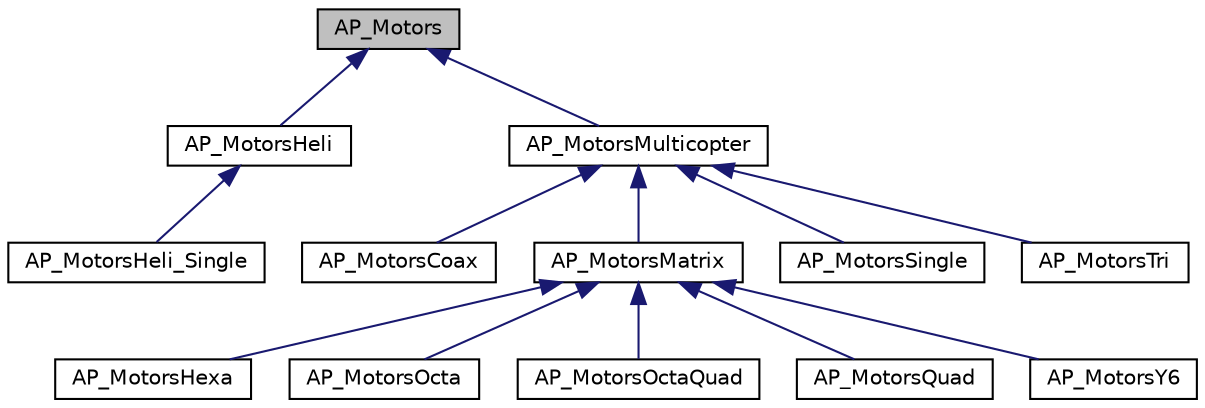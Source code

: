 digraph "AP_Motors"
{
 // INTERACTIVE_SVG=YES
  edge [fontname="Helvetica",fontsize="10",labelfontname="Helvetica",labelfontsize="10"];
  node [fontname="Helvetica",fontsize="10",shape=record];
  Node1 [label="AP_Motors",height=0.2,width=0.4,color="black", fillcolor="grey75", style="filled", fontcolor="black"];
  Node1 -> Node2 [dir="back",color="midnightblue",fontsize="10",style="solid",fontname="Helvetica"];
  Node2 [label="AP_MotorsHeli",height=0.2,width=0.4,color="black", fillcolor="white", style="filled",URL="$classAP__MotorsHeli.html"];
  Node2 -> Node3 [dir="back",color="midnightblue",fontsize="10",style="solid",fontname="Helvetica"];
  Node3 [label="AP_MotorsHeli_Single",height=0.2,width=0.4,color="black", fillcolor="white", style="filled",URL="$classAP__MotorsHeli__Single.html"];
  Node1 -> Node4 [dir="back",color="midnightblue",fontsize="10",style="solid",fontname="Helvetica"];
  Node4 [label="AP_MotorsMulticopter",height=0.2,width=0.4,color="black", fillcolor="white", style="filled",URL="$classAP__MotorsMulticopter.html"];
  Node4 -> Node5 [dir="back",color="midnightblue",fontsize="10",style="solid",fontname="Helvetica"];
  Node5 [label="AP_MotorsCoax",height=0.2,width=0.4,color="black", fillcolor="white", style="filled",URL="$classAP__MotorsCoax.html"];
  Node4 -> Node6 [dir="back",color="midnightblue",fontsize="10",style="solid",fontname="Helvetica"];
  Node6 [label="AP_MotorsMatrix",height=0.2,width=0.4,color="black", fillcolor="white", style="filled",URL="$classAP__MotorsMatrix.html"];
  Node6 -> Node7 [dir="back",color="midnightblue",fontsize="10",style="solid",fontname="Helvetica"];
  Node7 [label="AP_MotorsHexa",height=0.2,width=0.4,color="black", fillcolor="white", style="filled",URL="$classAP__MotorsHexa.html"];
  Node6 -> Node8 [dir="back",color="midnightblue",fontsize="10",style="solid",fontname="Helvetica"];
  Node8 [label="AP_MotorsOcta",height=0.2,width=0.4,color="black", fillcolor="white", style="filled",URL="$classAP__MotorsOcta.html"];
  Node6 -> Node9 [dir="back",color="midnightblue",fontsize="10",style="solid",fontname="Helvetica"];
  Node9 [label="AP_MotorsOctaQuad",height=0.2,width=0.4,color="black", fillcolor="white", style="filled",URL="$classAP__MotorsOctaQuad.html"];
  Node6 -> Node10 [dir="back",color="midnightblue",fontsize="10",style="solid",fontname="Helvetica"];
  Node10 [label="AP_MotorsQuad",height=0.2,width=0.4,color="black", fillcolor="white", style="filled",URL="$classAP__MotorsQuad.html"];
  Node6 -> Node11 [dir="back",color="midnightblue",fontsize="10",style="solid",fontname="Helvetica"];
  Node11 [label="AP_MotorsY6",height=0.2,width=0.4,color="black", fillcolor="white", style="filled",URL="$classAP__MotorsY6.html"];
  Node4 -> Node12 [dir="back",color="midnightblue",fontsize="10",style="solid",fontname="Helvetica"];
  Node12 [label="AP_MotorsSingle",height=0.2,width=0.4,color="black", fillcolor="white", style="filled",URL="$classAP__MotorsSingle.html"];
  Node4 -> Node13 [dir="back",color="midnightblue",fontsize="10",style="solid",fontname="Helvetica"];
  Node13 [label="AP_MotorsTri",height=0.2,width=0.4,color="black", fillcolor="white", style="filled",URL="$classAP__MotorsTri.html"];
}
